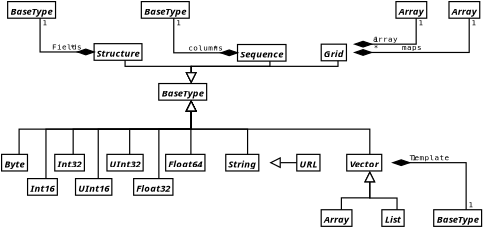 <?xml version="1.0"?>
<diagram xmlns:dia="http://www.lysator.liu.se/~alla/dia/">
  <diagramdata>
    <attribute name="background">
      <color val="#ffffff"/>
    </attribute>
    <attribute name="paper">
      <composite type="paper">
        <attribute name="name">
          <string>#A4#</string>
        </attribute>
        <attribute name="tmargin">
          <real val="2.82"/>
        </attribute>
        <attribute name="bmargin">
          <real val="2.82"/>
        </attribute>
        <attribute name="lmargin">
          <real val="2.82"/>
        </attribute>
        <attribute name="rmargin">
          <real val="2.82"/>
        </attribute>
        <attribute name="is_portrait">
          <boolean val="false"/>
        </attribute>
        <attribute name="scaling">
          <real val="0.573"/>
        </attribute>
        <attribute name="fitto">
          <boolean val="true"/>
        </attribute>
        <attribute name="fitwidth">
          <int val="1"/>
        </attribute>
        <attribute name="fitheight">
          <int val="1"/>
        </attribute>
      </composite>
    </attribute>
    <attribute name="grid">
      <composite type="grid">
        <attribute name="width_x">
          <real val="1"/>
        </attribute>
        <attribute name="width_y">
          <real val="1"/>
        </attribute>
        <attribute name="visible_x">
          <int val="1"/>
        </attribute>
        <attribute name="visible_y">
          <int val="1"/>
        </attribute>
      </composite>
    </attribute>
    <attribute name="guides">
      <composite type="guides">
        <attribute name="hguides"/>
        <attribute name="vguides"/>
      </composite>
    </attribute>
  </diagramdata>
  <layer name="Background" visible="true">
    <object type="UML - Class" version="0" id="O0">
      <attribute name="obj_pos">
        <point val="1.501,3.905"/>
      </attribute>
      <attribute name="obj_bb">
        <rectangle val="1.451,3.855;7.017,5.355"/>
      </attribute>
      <attribute name="elem_corner">
        <point val="1.501,3.905"/>
      </attribute>
      <attribute name="elem_width">
        <real val="5.466"/>
      </attribute>
      <attribute name="elem_height">
        <real val="1.4"/>
      </attribute>
      <attribute name="name">
        <string>#BaseType#</string>
      </attribute>
      <attribute name="stereotype">
        <string/>
      </attribute>
      <attribute name="abstract">
        <boolean val="true"/>
      </attribute>
      <attribute name="suppress_attributes">
        <boolean val="false"/>
      </attribute>
      <attribute name="suppress_operations">
        <boolean val="false"/>
      </attribute>
      <attribute name="visible_attributes">
        <boolean val="false"/>
      </attribute>
      <attribute name="visible_operations">
        <boolean val="false"/>
      </attribute>
      <attribute name="attributes"/>
      <attribute name="operations"/>
      <attribute name="template">
        <boolean val="false"/>
      </attribute>
      <attribute name="templates"/>
    </object>
    <object type="UML - Class" version="0" id="O1">
      <attribute name="obj_pos">
        <point val="-11.75,9.877"/>
      </attribute>
      <attribute name="obj_bb">
        <rectangle val="-11.8,9.827;-8.749,11.327"/>
      </attribute>
      <attribute name="elem_corner">
        <point val="-11.75,9.877"/>
      </attribute>
      <attribute name="elem_width">
        <real val="2.951"/>
      </attribute>
      <attribute name="elem_height">
        <real val="1.4"/>
      </attribute>
      <attribute name="name">
        <string>#Byte#</string>
      </attribute>
      <attribute name="stereotype">
        <string/>
      </attribute>
      <attribute name="abstract">
        <boolean val="true"/>
      </attribute>
      <attribute name="suppress_attributes">
        <boolean val="false"/>
      </attribute>
      <attribute name="suppress_operations">
        <boolean val="false"/>
      </attribute>
      <attribute name="visible_attributes">
        <boolean val="false"/>
      </attribute>
      <attribute name="visible_operations">
        <boolean val="false"/>
      </attribute>
      <attribute name="attributes"/>
      <attribute name="operations"/>
      <attribute name="template">
        <boolean val="false"/>
      </attribute>
      <attribute name="templates"/>
    </object>
    <object type="UML - Class" version="0" id="O2">
      <attribute name="obj_pos">
        <point val="7.15,9.877"/>
      </attribute>
      <attribute name="obj_bb">
        <rectangle val="7.1,9.827;10.879,11.327"/>
      </attribute>
      <attribute name="elem_corner">
        <point val="7.15,9.877"/>
      </attribute>
      <attribute name="elem_width">
        <real val="3.679"/>
      </attribute>
      <attribute name="elem_height">
        <real val="1.4"/>
      </attribute>
      <attribute name="name">
        <string>#String#</string>
      </attribute>
      <attribute name="stereotype">
        <string/>
      </attribute>
      <attribute name="abstract">
        <boolean val="true"/>
      </attribute>
      <attribute name="suppress_attributes">
        <boolean val="false"/>
      </attribute>
      <attribute name="suppress_operations">
        <boolean val="false"/>
      </attribute>
      <attribute name="visible_attributes">
        <boolean val="false"/>
      </attribute>
      <attribute name="visible_operations">
        <boolean val="false"/>
      </attribute>
      <attribute name="attributes"/>
      <attribute name="operations"/>
      <attribute name="template">
        <boolean val="false"/>
      </attribute>
      <attribute name="templates"/>
    </object>
    <object type="UML - Class" version="0" id="O3">
      <attribute name="obj_pos">
        <point val="15.195,14.545"/>
      </attribute>
      <attribute name="obj_bb">
        <rectangle val="15.145,14.495;18.65,15.995"/>
      </attribute>
      <attribute name="elem_corner">
        <point val="15.195,14.545"/>
      </attribute>
      <attribute name="elem_width">
        <real val="3.406"/>
      </attribute>
      <attribute name="elem_height">
        <real val="1.4"/>
      </attribute>
      <attribute name="name">
        <string>#Array#</string>
      </attribute>
      <attribute name="stereotype">
        <string/>
      </attribute>
      <attribute name="abstract">
        <boolean val="true"/>
      </attribute>
      <attribute name="suppress_attributes">
        <boolean val="false"/>
      </attribute>
      <attribute name="suppress_operations">
        <boolean val="false"/>
      </attribute>
      <attribute name="visible_attributes">
        <boolean val="false"/>
      </attribute>
      <attribute name="visible_operations">
        <boolean val="false"/>
      </attribute>
      <attribute name="attributes"/>
      <attribute name="operations"/>
      <attribute name="template">
        <boolean val="false"/>
      </attribute>
      <attribute name="templates"/>
    </object>
    <object type="UML - Class" version="0" id="O4">
      <attribute name="obj_pos">
        <point val="24.682,14.545"/>
      </attribute>
      <attribute name="obj_bb">
        <rectangle val="24.632,14.495;30.198,15.995"/>
      </attribute>
      <attribute name="elem_corner">
        <point val="24.682,14.545"/>
      </attribute>
      <attribute name="elem_width">
        <real val="5.466"/>
      </attribute>
      <attribute name="elem_height">
        <real val="1.4"/>
      </attribute>
      <attribute name="name">
        <string>#BaseType#</string>
      </attribute>
      <attribute name="stereotype">
        <string/>
      </attribute>
      <attribute name="abstract">
        <boolean val="true"/>
      </attribute>
      <attribute name="suppress_attributes">
        <boolean val="false"/>
      </attribute>
      <attribute name="suppress_operations">
        <boolean val="false"/>
      </attribute>
      <attribute name="visible_attributes">
        <boolean val="false"/>
      </attribute>
      <attribute name="visible_operations">
        <boolean val="false"/>
      </attribute>
      <attribute name="attributes"/>
      <attribute name="operations"/>
      <attribute name="template">
        <boolean val="false"/>
      </attribute>
      <attribute name="templates"/>
    </object>
    <object type="UML - Association" version="0" id="O5">
      <attribute name="obj_pos">
        <point val="21.24,10.577"/>
      </attribute>
      <attribute name="obj_bb">
        <rectangle val="19.79,9.127;28.865,15.995"/>
      </attribute>
      <attribute name="orth_points">
        <point val="21.24,10.577"/>
        <point val="27.415,10.577"/>
        <point val="27.415,14.545"/>
      </attribute>
      <attribute name="orth_orient">
        <enum val="0"/>
        <enum val="1"/>
      </attribute>
      <attribute name="name">
        <string>#Template#</string>
      </attribute>
      <attribute name="direction">
        <enum val="0"/>
      </attribute>
      <attribute name="ends">
        <composite>
          <attribute name="role">
            <string/>
          </attribute>
          <attribute name="multiplicity">
            <string>#1#</string>
          </attribute>
          <attribute name="arrow">
            <boolean val="false"/>
          </attribute>
          <attribute name="aggregate">
            <enum val="2"/>
          </attribute>
        </composite>
        <composite>
          <attribute name="role">
            <string/>
          </attribute>
          <attribute name="multiplicity">
            <string>#1#</string>
          </attribute>
          <attribute name="arrow">
            <boolean val="false"/>
          </attribute>
          <attribute name="aggregate">
            <enum val="0"/>
          </attribute>
        </composite>
      </attribute>
      <connections>
        <connection handle="0" to="O25" connection="4"/>
        <connection handle="1" to="O4" connection="1"/>
      </connections>
    </object>
    <object type="UML - Class" version="0" id="O6">
      <attribute name="obj_pos">
        <point val="-3.951,0.544"/>
      </attribute>
      <attribute name="obj_bb">
        <rectangle val="-4.001,0.494;1.323,1.994"/>
      </attribute>
      <attribute name="elem_corner">
        <point val="-3.951,0.544"/>
      </attribute>
      <attribute name="elem_width">
        <real val="5.224"/>
      </attribute>
      <attribute name="elem_height">
        <real val="1.4"/>
      </attribute>
      <attribute name="name">
        <string>#Structure#</string>
      </attribute>
      <attribute name="stereotype">
        <string/>
      </attribute>
      <attribute name="abstract">
        <boolean val="true"/>
      </attribute>
      <attribute name="suppress_attributes">
        <boolean val="false"/>
      </attribute>
      <attribute name="suppress_operations">
        <boolean val="false"/>
      </attribute>
      <attribute name="visible_attributes">
        <boolean val="false"/>
      </attribute>
      <attribute name="visible_operations">
        <boolean val="false"/>
      </attribute>
      <attribute name="attributes"/>
      <attribute name="operations"/>
      <attribute name="template">
        <boolean val="false"/>
      </attribute>
      <attribute name="templates"/>
    </object>
    <object type="UML - Class" version="0" id="O7">
      <attribute name="obj_pos">
        <point val="8.14,0.615"/>
      </attribute>
      <attribute name="obj_bb">
        <rectangle val="8.09,0.565;13.656,2.065"/>
      </attribute>
      <attribute name="elem_corner">
        <point val="8.14,0.615"/>
      </attribute>
      <attribute name="elem_width">
        <real val="5.466"/>
      </attribute>
      <attribute name="elem_height">
        <real val="1.4"/>
      </attribute>
      <attribute name="name">
        <string>#Sequence#</string>
      </attribute>
      <attribute name="stereotype">
        <string/>
      </attribute>
      <attribute name="abstract">
        <boolean val="true"/>
      </attribute>
      <attribute name="suppress_attributes">
        <boolean val="false"/>
      </attribute>
      <attribute name="suppress_operations">
        <boolean val="false"/>
      </attribute>
      <attribute name="visible_attributes">
        <boolean val="false"/>
      </attribute>
      <attribute name="visible_operations">
        <boolean val="false"/>
      </attribute>
      <attribute name="attributes"/>
      <attribute name="operations"/>
      <attribute name="template">
        <boolean val="false"/>
      </attribute>
      <attribute name="templates"/>
    </object>
    <object type="UML - Class" version="0" id="O8">
      <attribute name="obj_pos">
        <point val="15.197,0.586"/>
      </attribute>
      <attribute name="obj_bb">
        <rectangle val="15.147,0.536;18.077,2.035"/>
      </attribute>
      <attribute name="elem_corner">
        <point val="15.197,0.586"/>
      </attribute>
      <attribute name="elem_width">
        <real val="2.83"/>
      </attribute>
      <attribute name="elem_height">
        <real val="1.4"/>
      </attribute>
      <attribute name="name">
        <string>#Grid#</string>
      </attribute>
      <attribute name="stereotype">
        <string/>
      </attribute>
      <attribute name="abstract">
        <boolean val="true"/>
      </attribute>
      <attribute name="suppress_attributes">
        <boolean val="false"/>
      </attribute>
      <attribute name="suppress_operations">
        <boolean val="false"/>
      </attribute>
      <attribute name="visible_attributes">
        <boolean val="false"/>
      </attribute>
      <attribute name="visible_operations">
        <boolean val="false"/>
      </attribute>
      <attribute name="attributes"/>
      <attribute name="operations"/>
      <attribute name="template">
        <boolean val="false"/>
      </attribute>
      <attribute name="templates"/>
    </object>
    <object type="UML - Class" version="0" id="O9">
      <attribute name="obj_pos">
        <point val="-11.239,-3.003"/>
      </attribute>
      <attribute name="obj_bb">
        <rectangle val="-11.289,-3.053;-5.723,-1.553"/>
      </attribute>
      <attribute name="elem_corner">
        <point val="-11.239,-3.003"/>
      </attribute>
      <attribute name="elem_width">
        <real val="5.466"/>
      </attribute>
      <attribute name="elem_height">
        <real val="1.4"/>
      </attribute>
      <attribute name="name">
        <string>#BaseType#</string>
      </attribute>
      <attribute name="stereotype">
        <string/>
      </attribute>
      <attribute name="abstract">
        <boolean val="true"/>
      </attribute>
      <attribute name="suppress_attributes">
        <boolean val="false"/>
      </attribute>
      <attribute name="suppress_operations">
        <boolean val="false"/>
      </attribute>
      <attribute name="visible_attributes">
        <boolean val="false"/>
      </attribute>
      <attribute name="visible_operations">
        <boolean val="false"/>
      </attribute>
      <attribute name="attributes"/>
      <attribute name="operations"/>
      <attribute name="template">
        <boolean val="false"/>
      </attribute>
      <attribute name="templates"/>
    </object>
    <object type="UML - Class" version="0" id="O10">
      <attribute name="obj_pos">
        <point val="0.032,-3.003"/>
      </attribute>
      <attribute name="obj_bb">
        <rectangle val="-0.018,-3.053;5.548,-1.553"/>
      </attribute>
      <attribute name="elem_corner">
        <point val="0.032,-3.003"/>
      </attribute>
      <attribute name="elem_width">
        <real val="5.466"/>
      </attribute>
      <attribute name="elem_height">
        <real val="1.4"/>
      </attribute>
      <attribute name="name">
        <string>#BaseType#</string>
      </attribute>
      <attribute name="stereotype">
        <string/>
      </attribute>
      <attribute name="abstract">
        <boolean val="true"/>
      </attribute>
      <attribute name="suppress_attributes">
        <boolean val="false"/>
      </attribute>
      <attribute name="suppress_operations">
        <boolean val="false"/>
      </attribute>
      <attribute name="visible_attributes">
        <boolean val="false"/>
      </attribute>
      <attribute name="visible_operations">
        <boolean val="false"/>
      </attribute>
      <attribute name="attributes"/>
      <attribute name="operations"/>
      <attribute name="template">
        <boolean val="false"/>
      </attribute>
      <attribute name="templates"/>
    </object>
    <object type="UML - Class" version="0" id="O11">
      <attribute name="obj_pos">
        <point val="21.499,-3.003"/>
      </attribute>
      <attribute name="obj_bb">
        <rectangle val="21.449,-3.053;24.955,-1.553"/>
      </attribute>
      <attribute name="elem_corner">
        <point val="21.499,-3.003"/>
      </attribute>
      <attribute name="elem_width">
        <real val="3.406"/>
      </attribute>
      <attribute name="elem_height">
        <real val="1.4"/>
      </attribute>
      <attribute name="name">
        <string>#Array#</string>
      </attribute>
      <attribute name="stereotype">
        <string/>
      </attribute>
      <attribute name="abstract">
        <boolean val="true"/>
      </attribute>
      <attribute name="suppress_attributes">
        <boolean val="false"/>
      </attribute>
      <attribute name="suppress_operations">
        <boolean val="false"/>
      </attribute>
      <attribute name="visible_attributes">
        <boolean val="false"/>
      </attribute>
      <attribute name="visible_operations">
        <boolean val="false"/>
      </attribute>
      <attribute name="attributes"/>
      <attribute name="operations"/>
      <attribute name="template">
        <boolean val="false"/>
      </attribute>
      <attribute name="templates"/>
    </object>
    <object type="UML - Association" version="0" id="O12">
      <attribute name="obj_pos">
        <point val="-3.951,1.244"/>
      </attribute>
      <attribute name="obj_bb">
        <rectangle val="-9.956,-3.053;-2.501,2.694"/>
      </attribute>
      <attribute name="orth_points">
        <point val="-3.951,1.244"/>
        <point val="-8.506,1.244"/>
        <point val="-8.506,-1.603"/>
      </attribute>
      <attribute name="orth_orient">
        <enum val="0"/>
        <enum val="1"/>
      </attribute>
      <attribute name="name">
        <string>#Fields#</string>
      </attribute>
      <attribute name="direction">
        <enum val="0"/>
      </attribute>
      <attribute name="ends">
        <composite>
          <attribute name="role">
            <string/>
          </attribute>
          <attribute name="multiplicity">
            <string>#*#</string>
          </attribute>
          <attribute name="arrow">
            <boolean val="false"/>
          </attribute>
          <attribute name="aggregate">
            <enum val="2"/>
          </attribute>
        </composite>
        <composite>
          <attribute name="role">
            <string/>
          </attribute>
          <attribute name="multiplicity">
            <string>#1#</string>
          </attribute>
          <attribute name="arrow">
            <boolean val="false"/>
          </attribute>
          <attribute name="aggregate">
            <enum val="0"/>
          </attribute>
        </composite>
      </attribute>
      <connections>
        <connection handle="0" to="O6" connection="3"/>
        <connection handle="1" to="O9" connection="6"/>
      </connections>
    </object>
    <object type="UML - Association" version="0" id="O13">
      <attribute name="obj_pos">
        <point val="8.14,1.315"/>
      </attribute>
      <attribute name="obj_bb">
        <rectangle val="1.315,-3.053;9.59,2.765"/>
      </attribute>
      <attribute name="orth_points">
        <point val="8.14,1.315"/>
        <point val="2.765,1.315"/>
        <point val="2.765,-1.603"/>
      </attribute>
      <attribute name="orth_orient">
        <enum val="0"/>
        <enum val="1"/>
      </attribute>
      <attribute name="name">
        <string>#columns#</string>
      </attribute>
      <attribute name="direction">
        <enum val="0"/>
      </attribute>
      <attribute name="ends">
        <composite>
          <attribute name="role">
            <string/>
          </attribute>
          <attribute name="multiplicity">
            <string>#*#</string>
          </attribute>
          <attribute name="arrow">
            <boolean val="false"/>
          </attribute>
          <attribute name="aggregate">
            <enum val="2"/>
          </attribute>
        </composite>
        <composite>
          <attribute name="role">
            <string/>
          </attribute>
          <attribute name="multiplicity">
            <string>#1#</string>
          </attribute>
          <attribute name="arrow">
            <boolean val="false"/>
          </attribute>
          <attribute name="aggregate">
            <enum val="0"/>
          </attribute>
        </composite>
      </attribute>
      <connections>
        <connection handle="0" to="O7" connection="3"/>
        <connection handle="1" to="O10" connection="6"/>
      </connections>
    </object>
    <object type="UML - Association" version="0" id="O14">
      <attribute name="obj_pos">
        <point val="18.027,0.586"/>
      </attribute>
      <attribute name="obj_bb">
        <rectangle val="16.577,-3.053;24.652,2.035"/>
      </attribute>
      <attribute name="orth_points">
        <point val="18.027,0.586"/>
        <point val="23.202,0.586"/>
        <point val="23.202,-1.603"/>
      </attribute>
      <attribute name="orth_orient">
        <enum val="0"/>
        <enum val="1"/>
      </attribute>
      <attribute name="name">
        <string>#array#</string>
      </attribute>
      <attribute name="direction">
        <enum val="0"/>
      </attribute>
      <attribute name="ends">
        <composite>
          <attribute name="role">
            <string/>
          </attribute>
          <attribute name="multiplicity">
            <string>#1#</string>
          </attribute>
          <attribute name="arrow">
            <boolean val="false"/>
          </attribute>
          <attribute name="aggregate">
            <enum val="2"/>
          </attribute>
        </composite>
        <composite>
          <attribute name="role">
            <string/>
          </attribute>
          <attribute name="multiplicity">
            <string>#1#</string>
          </attribute>
          <attribute name="arrow">
            <boolean val="false"/>
          </attribute>
          <attribute name="aggregate">
            <enum val="0"/>
          </attribute>
        </composite>
      </attribute>
      <connections>
        <connection handle="0" to="O8" connection="2"/>
        <connection handle="1" to="O11" connection="6"/>
      </connections>
    </object>
    <object type="UML - Class" version="0" id="O15">
      <attribute name="obj_pos">
        <point val="25.97,-3.003"/>
      </attribute>
      <attribute name="obj_bb">
        <rectangle val="25.92,-3.053;29.426,-1.553"/>
      </attribute>
      <attribute name="elem_corner">
        <point val="25.97,-3.003"/>
      </attribute>
      <attribute name="elem_width">
        <real val="3.406"/>
      </attribute>
      <attribute name="elem_height">
        <real val="1.4"/>
      </attribute>
      <attribute name="name">
        <string>#Array#</string>
      </attribute>
      <attribute name="stereotype">
        <string/>
      </attribute>
      <attribute name="abstract">
        <boolean val="true"/>
      </attribute>
      <attribute name="suppress_attributes">
        <boolean val="false"/>
      </attribute>
      <attribute name="suppress_operations">
        <boolean val="false"/>
      </attribute>
      <attribute name="visible_attributes">
        <boolean val="false"/>
      </attribute>
      <attribute name="visible_operations">
        <boolean val="false"/>
      </attribute>
      <attribute name="attributes"/>
      <attribute name="operations"/>
      <attribute name="template">
        <boolean val="false"/>
      </attribute>
      <attribute name="templates"/>
    </object>
    <object type="UML - Association" version="0" id="O16">
      <attribute name="obj_pos">
        <point val="18.027,1.286"/>
      </attribute>
      <attribute name="obj_bb">
        <rectangle val="16.577,-3.053;29.123,2.736"/>
      </attribute>
      <attribute name="orth_points">
        <point val="18.027,1.286"/>
        <point val="27.673,1.286"/>
        <point val="27.673,-1.603"/>
      </attribute>
      <attribute name="orth_orient">
        <enum val="0"/>
        <enum val="1"/>
      </attribute>
      <attribute name="name">
        <string>#maps#</string>
      </attribute>
      <attribute name="direction">
        <enum val="0"/>
      </attribute>
      <attribute name="ends">
        <composite>
          <attribute name="role">
            <string/>
          </attribute>
          <attribute name="multiplicity">
            <string>#*#</string>
          </attribute>
          <attribute name="arrow">
            <boolean val="false"/>
          </attribute>
          <attribute name="aggregate">
            <enum val="2"/>
          </attribute>
        </composite>
        <composite>
          <attribute name="role">
            <string/>
          </attribute>
          <attribute name="multiplicity">
            <string>#1#</string>
          </attribute>
          <attribute name="arrow">
            <boolean val="false"/>
          </attribute>
          <attribute name="aggregate">
            <enum val="0"/>
          </attribute>
        </composite>
      </attribute>
      <connections>
        <connection handle="0" to="O8" connection="4"/>
        <connection handle="1" to="O15" connection="6"/>
      </connections>
    </object>
    <object type="UML - Class" version="0" id="O17">
      <attribute name="obj_pos">
        <point val="13.137,9.877"/>
      </attribute>
      <attribute name="obj_bb">
        <rectangle val="13.087,9.827;16.047,11.327"/>
      </attribute>
      <attribute name="elem_corner">
        <point val="13.137,9.877"/>
      </attribute>
      <attribute name="elem_width">
        <real val="2.86"/>
      </attribute>
      <attribute name="elem_height">
        <real val="1.4"/>
      </attribute>
      <attribute name="name">
        <string>#URL#</string>
      </attribute>
      <attribute name="stereotype">
        <string/>
      </attribute>
      <attribute name="abstract">
        <boolean val="true"/>
      </attribute>
      <attribute name="suppress_attributes">
        <boolean val="false"/>
      </attribute>
      <attribute name="suppress_operations">
        <boolean val="false"/>
      </attribute>
      <attribute name="visible_attributes">
        <boolean val="false"/>
      </attribute>
      <attribute name="visible_operations">
        <boolean val="false"/>
      </attribute>
      <attribute name="attributes"/>
      <attribute name="operations"/>
      <attribute name="template">
        <boolean val="false"/>
      </attribute>
      <attribute name="templates"/>
    </object>
    <object type="UML - Generalization" version="0" id="O18">
      <attribute name="obj_pos">
        <point val="10.829,10.577"/>
      </attribute>
      <attribute name="obj_bb">
        <rectangle val="9.979,9.727;13.987,11.427"/>
      </attribute>
      <attribute name="orth_points">
        <point val="10.829,10.577"/>
        <point val="13.137,10.577"/>
        <point val="13.137,10.577"/>
      </attribute>
      <attribute name="orth_orient">
        <enum val="0"/>
        <enum val="1"/>
      </attribute>
      <attribute name="name">
        <string/>
      </attribute>
      <attribute name="stereotype">
        <string/>
      </attribute>
      <connections>
        <connection handle="0" to="O2" connection="4"/>
        <connection handle="1" to="O17" connection="3"/>
      </connections>
    </object>
    <object type="UML - Generalization" version="0" id="O19">
      <attribute name="obj_pos">
        <point val="4.234,5.305"/>
      </attribute>
      <attribute name="obj_bb">
        <rectangle val="-11.124,4.455;5.084,10.727"/>
      </attribute>
      <attribute name="orth_points">
        <point val="4.234,5.305"/>
        <point val="4.234,7.75"/>
        <point val="-10.274,7.75"/>
        <point val="-10.274,9.877"/>
      </attribute>
      <attribute name="orth_orient">
        <enum val="1"/>
        <enum val="0"/>
        <enum val="1"/>
      </attribute>
      <attribute name="name">
        <string/>
      </attribute>
      <attribute name="stereotype">
        <string/>
      </attribute>
      <connections>
        <connection handle="0" to="O0" connection="6"/>
        <connection handle="1" to="O1" connection="1"/>
      </connections>
    </object>
    <object type="UML - Generalization" version="0" id="O20">
      <attribute name="obj_pos">
        <point val="4.234,5.305"/>
      </attribute>
      <attribute name="obj_bb">
        <rectangle val="3.384,4.455;9.839,10.727"/>
      </attribute>
      <attribute name="orth_points">
        <point val="4.234,5.305"/>
        <point val="4.234,7.75"/>
        <point val="8.989,7.75"/>
        <point val="8.989,9.877"/>
      </attribute>
      <attribute name="orth_orient">
        <enum val="1"/>
        <enum val="0"/>
        <enum val="1"/>
      </attribute>
      <attribute name="name">
        <string/>
      </attribute>
      <attribute name="stereotype">
        <string/>
      </attribute>
      <connections>
        <connection handle="0" to="O0" connection="6"/>
        <connection handle="1" to="O2" connection="1"/>
      </connections>
    </object>
    <object type="UML - Generalization" version="0" id="O21">
      <attribute name="obj_pos">
        <point val="4.234,5.305"/>
      </attribute>
      <attribute name="obj_bb">
        <rectangle val="3.384,4.455;20.145,10.727"/>
      </attribute>
      <attribute name="orth_points">
        <point val="4.234,5.305"/>
        <point val="4.234,7.75"/>
        <point val="19.294,7.75"/>
        <point val="19.294,9.877"/>
      </attribute>
      <attribute name="orth_orient">
        <enum val="1"/>
        <enum val="0"/>
        <enum val="1"/>
      </attribute>
      <attribute name="name">
        <string/>
      </attribute>
      <attribute name="stereotype">
        <string/>
      </attribute>
      <connections>
        <connection handle="0" to="O0" connection="6"/>
        <connection handle="1" to="O25" connection="1"/>
      </connections>
    </object>
    <object type="UML - Generalization" version="0" id="O22">
      <attribute name="obj_pos">
        <point val="4.234,3.905"/>
      </attribute>
      <attribute name="obj_bb">
        <rectangle val="-2.189,1.094;5.084,4.755"/>
      </attribute>
      <attribute name="orth_points">
        <point val="4.234,3.905"/>
        <point val="4.234,2.456"/>
        <point val="-1.339,2.456"/>
        <point val="-1.339,1.944"/>
      </attribute>
      <attribute name="orth_orient">
        <enum val="1"/>
        <enum val="0"/>
        <enum val="1"/>
      </attribute>
      <attribute name="name">
        <string/>
      </attribute>
      <attribute name="stereotype">
        <string/>
      </attribute>
      <connections>
        <connection handle="0" to="O0" connection="1"/>
        <connection handle="1" to="O6" connection="6"/>
      </connections>
    </object>
    <object type="UML - Generalization" version="0" id="O23">
      <attribute name="obj_pos">
        <point val="4.234,3.905"/>
      </attribute>
      <attribute name="obj_bb">
        <rectangle val="3.384,1.165;11.723,4.755"/>
      </attribute>
      <attribute name="orth_points">
        <point val="4.234,3.905"/>
        <point val="4.234,2.456"/>
        <point val="10.873,2.456"/>
        <point val="10.873,2.015"/>
      </attribute>
      <attribute name="orth_orient">
        <enum val="1"/>
        <enum val="0"/>
        <enum val="1"/>
      </attribute>
      <attribute name="name">
        <string/>
      </attribute>
      <attribute name="stereotype">
        <string/>
      </attribute>
      <connections>
        <connection handle="0" to="O0" connection="1"/>
        <connection handle="1" to="O7" connection="6"/>
      </connections>
    </object>
    <object type="UML - Generalization" version="0" id="O24">
      <attribute name="obj_pos">
        <point val="4.234,3.905"/>
      </attribute>
      <attribute name="obj_bb">
        <rectangle val="3.384,1.135;17.462,4.755"/>
      </attribute>
      <attribute name="orth_points">
        <point val="4.234,3.905"/>
        <point val="4.234,2.456"/>
        <point val="16.612,2.456"/>
        <point val="16.612,1.986"/>
      </attribute>
      <attribute name="orth_orient">
        <enum val="1"/>
        <enum val="0"/>
        <enum val="1"/>
      </attribute>
      <attribute name="name">
        <string/>
      </attribute>
      <attribute name="stereotype">
        <string/>
      </attribute>
      <connections>
        <connection handle="0" to="O0" connection="1"/>
        <connection handle="1" to="O8" connection="6"/>
      </connections>
    </object>
    <object type="UML - Class" version="0" id="O25">
      <attribute name="obj_pos">
        <point val="17.349,9.877"/>
      </attribute>
      <attribute name="obj_bb">
        <rectangle val="17.299,9.827;21.29,11.327"/>
      </attribute>
      <attribute name="elem_corner">
        <point val="17.349,9.877"/>
      </attribute>
      <attribute name="elem_width">
        <real val="3.891"/>
      </attribute>
      <attribute name="elem_height">
        <real val="1.4"/>
      </attribute>
      <attribute name="name">
        <string>#Vector#</string>
      </attribute>
      <attribute name="stereotype">
        <string/>
      </attribute>
      <attribute name="abstract">
        <boolean val="true"/>
      </attribute>
      <attribute name="suppress_attributes">
        <boolean val="false"/>
      </attribute>
      <attribute name="suppress_operations">
        <boolean val="false"/>
      </attribute>
      <attribute name="visible_attributes">
        <boolean val="false"/>
      </attribute>
      <attribute name="visible_operations">
        <boolean val="false"/>
      </attribute>
      <attribute name="attributes"/>
      <attribute name="operations"/>
      <attribute name="template">
        <boolean val="false"/>
      </attribute>
      <attribute name="templates"/>
    </object>
    <object type="UML - Generalization" version="0" id="O26">
      <attribute name="obj_pos">
        <point val="19.294,11.277"/>
      </attribute>
      <attribute name="obj_bb">
        <rectangle val="16.047,10.427;20.145,15.395"/>
      </attribute>
      <attribute name="orth_points">
        <point val="19.294,11.277"/>
        <point val="19.294,13.543"/>
        <point val="16.898,13.543"/>
        <point val="16.898,14.545"/>
      </attribute>
      <attribute name="orth_orient">
        <enum val="1"/>
        <enum val="0"/>
        <enum val="1"/>
      </attribute>
      <attribute name="name">
        <string/>
      </attribute>
      <attribute name="stereotype">
        <string/>
      </attribute>
      <connections>
        <connection handle="0" to="O25" connection="6"/>
        <connection handle="1" to="O3" connection="1"/>
      </connections>
    </object>
    <object type="UML - Class" version="0" id="O27">
      <attribute name="obj_pos">
        <point val="-9.56,11.92"/>
      </attribute>
      <attribute name="obj_bb">
        <rectangle val="-9.61,11.87;-6.407,13.37"/>
      </attribute>
      <attribute name="elem_corner">
        <point val="-9.56,11.92"/>
      </attribute>
      <attribute name="elem_width">
        <real val="3.103"/>
      </attribute>
      <attribute name="elem_height">
        <real val="1.4"/>
      </attribute>
      <attribute name="name">
        <string>#Int16#</string>
      </attribute>
      <attribute name="stereotype">
        <string/>
      </attribute>
      <attribute name="abstract">
        <boolean val="true"/>
      </attribute>
      <attribute name="suppress_attributes">
        <boolean val="false"/>
      </attribute>
      <attribute name="suppress_operations">
        <boolean val="false"/>
      </attribute>
      <attribute name="visible_attributes">
        <boolean val="false"/>
      </attribute>
      <attribute name="visible_operations">
        <boolean val="false"/>
      </attribute>
      <attribute name="attributes"/>
      <attribute name="operations"/>
      <attribute name="template">
        <boolean val="false"/>
      </attribute>
      <attribute name="templates"/>
    </object>
    <object type="UML - Class" version="0" id="O28">
      <attribute name="obj_pos">
        <point val="-5.517,11.92"/>
      </attribute>
      <attribute name="obj_bb">
        <rectangle val="-5.567,11.87;-1.637,13.37"/>
      </attribute>
      <attribute name="elem_corner">
        <point val="-5.517,11.92"/>
      </attribute>
      <attribute name="elem_width">
        <real val="3.83"/>
      </attribute>
      <attribute name="elem_height">
        <real val="1.4"/>
      </attribute>
      <attribute name="name">
        <string>#UInt16#</string>
      </attribute>
      <attribute name="stereotype">
        <string/>
      </attribute>
      <attribute name="abstract">
        <boolean val="true"/>
      </attribute>
      <attribute name="suppress_attributes">
        <boolean val="false"/>
      </attribute>
      <attribute name="suppress_operations">
        <boolean val="false"/>
      </attribute>
      <attribute name="visible_attributes">
        <boolean val="false"/>
      </attribute>
      <attribute name="visible_operations">
        <boolean val="false"/>
      </attribute>
      <attribute name="attributes"/>
      <attribute name="operations"/>
      <attribute name="template">
        <boolean val="false"/>
      </attribute>
      <attribute name="templates"/>
    </object>
    <object type="UML - Class" version="0" id="O29">
      <attribute name="obj_pos">
        <point val="2.083,9.877"/>
      </attribute>
      <attribute name="obj_bb">
        <rectangle val="2.033,9.827;6.387,11.327"/>
      </attribute>
      <attribute name="elem_corner">
        <point val="2.083,9.877"/>
      </attribute>
      <attribute name="elem_width">
        <real val="4.254"/>
      </attribute>
      <attribute name="elem_height">
        <real val="1.4"/>
      </attribute>
      <attribute name="name">
        <string>#Float64#</string>
      </attribute>
      <attribute name="stereotype">
        <string/>
      </attribute>
      <attribute name="abstract">
        <boolean val="true"/>
      </attribute>
      <attribute name="suppress_attributes">
        <boolean val="false"/>
      </attribute>
      <attribute name="suppress_operations">
        <boolean val="false"/>
      </attribute>
      <attribute name="visible_attributes">
        <boolean val="false"/>
      </attribute>
      <attribute name="visible_operations">
        <boolean val="false"/>
      </attribute>
      <attribute name="attributes"/>
      <attribute name="operations"/>
      <attribute name="template">
        <boolean val="false"/>
      </attribute>
      <attribute name="templates"/>
    </object>
    <object type="UML - Class" version="0" id="O30">
      <attribute name="obj_pos">
        <point val="-0.617,11.92"/>
      </attribute>
      <attribute name="obj_bb">
        <rectangle val="-0.667,11.87;3.687,13.37"/>
      </attribute>
      <attribute name="elem_corner">
        <point val="-0.617,11.92"/>
      </attribute>
      <attribute name="elem_width">
        <real val="4.254"/>
      </attribute>
      <attribute name="elem_height">
        <real val="1.4"/>
      </attribute>
      <attribute name="name">
        <string>#Float32#</string>
      </attribute>
      <attribute name="stereotype">
        <string/>
      </attribute>
      <attribute name="abstract">
        <boolean val="true"/>
      </attribute>
      <attribute name="suppress_attributes">
        <boolean val="false"/>
      </attribute>
      <attribute name="suppress_operations">
        <boolean val="false"/>
      </attribute>
      <attribute name="visible_attributes">
        <boolean val="false"/>
      </attribute>
      <attribute name="visible_operations">
        <boolean val="false"/>
      </attribute>
      <attribute name="attributes"/>
      <attribute name="operations"/>
      <attribute name="template">
        <boolean val="false"/>
      </attribute>
      <attribute name="templates"/>
    </object>
    <object type="UML - Class" version="0" id="O31">
      <attribute name="obj_pos">
        <point val="-7.267,9.877"/>
      </attribute>
      <attribute name="obj_bb">
        <rectangle val="-7.317,9.827;-4.115,11.327"/>
      </attribute>
      <attribute name="elem_corner">
        <point val="-7.267,9.877"/>
      </attribute>
      <attribute name="elem_width">
        <real val="3.103"/>
      </attribute>
      <attribute name="elem_height">
        <real val="1.4"/>
      </attribute>
      <attribute name="name">
        <string>#Int32#</string>
      </attribute>
      <attribute name="stereotype">
        <string/>
      </attribute>
      <attribute name="abstract">
        <boolean val="true"/>
      </attribute>
      <attribute name="suppress_attributes">
        <boolean val="false"/>
      </attribute>
      <attribute name="suppress_operations">
        <boolean val="false"/>
      </attribute>
      <attribute name="visible_attributes">
        <boolean val="false"/>
      </attribute>
      <attribute name="visible_operations">
        <boolean val="false"/>
      </attribute>
      <attribute name="attributes"/>
      <attribute name="operations"/>
      <attribute name="template">
        <boolean val="false"/>
      </attribute>
      <attribute name="templates"/>
    </object>
    <object type="UML - Class" version="0" id="O32">
      <attribute name="obj_pos">
        <point val="-2.867,9.877"/>
      </attribute>
      <attribute name="obj_bb">
        <rectangle val="-2.917,9.827;1.013,11.327"/>
      </attribute>
      <attribute name="elem_corner">
        <point val="-2.867,9.877"/>
      </attribute>
      <attribute name="elem_width">
        <real val="3.83"/>
      </attribute>
      <attribute name="elem_height">
        <real val="1.4"/>
      </attribute>
      <attribute name="name">
        <string>#UInt32#</string>
      </attribute>
      <attribute name="stereotype">
        <string/>
      </attribute>
      <attribute name="abstract">
        <boolean val="true"/>
      </attribute>
      <attribute name="suppress_attributes">
        <boolean val="false"/>
      </attribute>
      <attribute name="suppress_operations">
        <boolean val="false"/>
      </attribute>
      <attribute name="visible_attributes">
        <boolean val="false"/>
      </attribute>
      <attribute name="visible_operations">
        <boolean val="false"/>
      </attribute>
      <attribute name="attributes"/>
      <attribute name="operations"/>
      <attribute name="template">
        <boolean val="false"/>
      </attribute>
      <attribute name="templates"/>
    </object>
    <object type="UML - Generalization" version="0" id="O33">
      <attribute name="obj_pos">
        <point val="4.234,5.305"/>
      </attribute>
      <attribute name="obj_bb">
        <rectangle val="-8.859,4.455;5.084,12.77"/>
      </attribute>
      <attribute name="orth_points">
        <point val="4.234,5.305"/>
        <point val="4.234,7.75"/>
        <point val="-8.009,7.75"/>
        <point val="-8.009,11.92"/>
      </attribute>
      <attribute name="orth_orient">
        <enum val="1"/>
        <enum val="0"/>
        <enum val="1"/>
      </attribute>
      <attribute name="name">
        <string/>
      </attribute>
      <attribute name="stereotype">
        <string/>
      </attribute>
      <connections>
        <connection handle="0" to="O0" connection="6"/>
        <connection handle="1" to="O27" connection="1"/>
      </connections>
    </object>
    <object type="UML - Generalization" version="0" id="O34">
      <attribute name="obj_pos">
        <point val="4.234,5.305"/>
      </attribute>
      <attribute name="obj_bb">
        <rectangle val="-6.566,4.455;5.084,10.727"/>
      </attribute>
      <attribute name="orth_points">
        <point val="4.234,5.305"/>
        <point val="4.234,7.75"/>
        <point val="-5.716,7.75"/>
        <point val="-5.716,9.877"/>
      </attribute>
      <attribute name="orth_orient">
        <enum val="1"/>
        <enum val="0"/>
        <enum val="1"/>
      </attribute>
      <attribute name="name">
        <string/>
      </attribute>
      <attribute name="stereotype">
        <string/>
      </attribute>
      <connections>
        <connection handle="0" to="O0" connection="6"/>
        <connection handle="1" to="O31" connection="1"/>
      </connections>
    </object>
    <object type="UML - Generalization" version="0" id="O35">
      <attribute name="obj_pos">
        <point val="4.234,5.305"/>
      </attribute>
      <attribute name="obj_bb">
        <rectangle val="-4.452,4.455;5.084,12.77"/>
      </attribute>
      <attribute name="orth_points">
        <point val="4.234,5.305"/>
        <point val="4.234,7.75"/>
        <point val="-3.602,7.75"/>
        <point val="-3.602,11.92"/>
      </attribute>
      <attribute name="orth_orient">
        <enum val="1"/>
        <enum val="0"/>
        <enum val="1"/>
      </attribute>
      <attribute name="name">
        <string/>
      </attribute>
      <attribute name="stereotype">
        <string/>
      </attribute>
      <connections>
        <connection handle="0" to="O0" connection="6"/>
        <connection handle="1" to="O28" connection="1"/>
      </connections>
    </object>
    <object type="UML - Generalization" version="0" id="O36">
      <attribute name="obj_pos">
        <point val="4.234,5.305"/>
      </attribute>
      <attribute name="obj_bb">
        <rectangle val="-1.802,4.455;5.084,10.727"/>
      </attribute>
      <attribute name="orth_points">
        <point val="4.234,5.305"/>
        <point val="4.234,7.75"/>
        <point val="-0.952,7.75"/>
        <point val="-0.952,9.877"/>
      </attribute>
      <attribute name="orth_orient">
        <enum val="1"/>
        <enum val="0"/>
        <enum val="1"/>
      </attribute>
      <attribute name="name">
        <string/>
      </attribute>
      <attribute name="stereotype">
        <string/>
      </attribute>
      <connections>
        <connection handle="0" to="O0" connection="6"/>
        <connection handle="1" to="O32" connection="1"/>
      </connections>
    </object>
    <object type="UML - Generalization" version="0" id="O37">
      <attribute name="obj_pos">
        <point val="4.234,5.305"/>
      </attribute>
      <attribute name="obj_bb">
        <rectangle val="0.66,4.455;5.084,12.77"/>
      </attribute>
      <attribute name="orth_points">
        <point val="4.234,5.305"/>
        <point val="4.234,7.75"/>
        <point val="1.51,7.75"/>
        <point val="1.51,11.92"/>
      </attribute>
      <attribute name="orth_orient">
        <enum val="1"/>
        <enum val="0"/>
        <enum val="1"/>
      </attribute>
      <attribute name="name">
        <string/>
      </attribute>
      <attribute name="stereotype">
        <string/>
      </attribute>
      <connections>
        <connection handle="0" to="O0" connection="6"/>
        <connection handle="1" to="O30" connection="1"/>
      </connections>
    </object>
    <object type="UML - Generalization" version="0" id="O38">
      <attribute name="obj_pos">
        <point val="4.234,5.305"/>
      </attribute>
      <attribute name="obj_bb">
        <rectangle val="3.36,4.455;5.084,10.727"/>
      </attribute>
      <attribute name="orth_points">
        <point val="4.234,5.305"/>
        <point val="4.234,7.75"/>
        <point val="4.21,7.75"/>
        <point val="4.21,9.877"/>
      </attribute>
      <attribute name="orth_orient">
        <enum val="1"/>
        <enum val="0"/>
        <enum val="1"/>
      </attribute>
      <attribute name="name">
        <string/>
      </attribute>
      <attribute name="stereotype">
        <string/>
      </attribute>
      <connections>
        <connection handle="0" to="O0" connection="6"/>
        <connection handle="1" to="O29" connection="1"/>
      </connections>
    </object>
    <object type="UML - Class" version="0" id="O39">
      <attribute name="obj_pos">
        <point val="20.311,14.545"/>
      </attribute>
      <attribute name="obj_bb">
        <rectangle val="20.261,14.495;22.918,15.995"/>
      </attribute>
      <attribute name="elem_corner">
        <point val="20.311,14.545"/>
      </attribute>
      <attribute name="elem_width">
        <real val="2.557"/>
      </attribute>
      <attribute name="elem_height">
        <real val="1.4"/>
      </attribute>
      <attribute name="name">
        <string>#List#</string>
      </attribute>
      <attribute name="stereotype">
        <string/>
      </attribute>
      <attribute name="abstract">
        <boolean val="true"/>
      </attribute>
      <attribute name="suppress_attributes">
        <boolean val="false"/>
      </attribute>
      <attribute name="suppress_operations">
        <boolean val="false"/>
      </attribute>
      <attribute name="visible_attributes">
        <boolean val="false"/>
      </attribute>
      <attribute name="visible_operations">
        <boolean val="false"/>
      </attribute>
      <attribute name="attributes"/>
      <attribute name="operations"/>
      <attribute name="template">
        <boolean val="false"/>
      </attribute>
      <attribute name="templates"/>
    </object>
    <object type="UML - Generalization" version="0" id="O40">
      <attribute name="obj_pos">
        <point val="19.294,11.277"/>
      </attribute>
      <attribute name="obj_bb">
        <rectangle val="18.445,10.427;22.439,15.395"/>
      </attribute>
      <attribute name="orth_points">
        <point val="19.294,11.277"/>
        <point val="19.294,13.559"/>
        <point val="21.589,13.559"/>
        <point val="21.589,14.545"/>
      </attribute>
      <attribute name="orth_orient">
        <enum val="1"/>
        <enum val="0"/>
        <enum val="1"/>
      </attribute>
      <attribute name="name">
        <string/>
      </attribute>
      <attribute name="stereotype">
        <string/>
      </attribute>
      <connections>
        <connection handle="0" to="O25" connection="6"/>
        <connection handle="1" to="O39" connection="1"/>
      </connections>
    </object>
  </layer>
</diagram>
